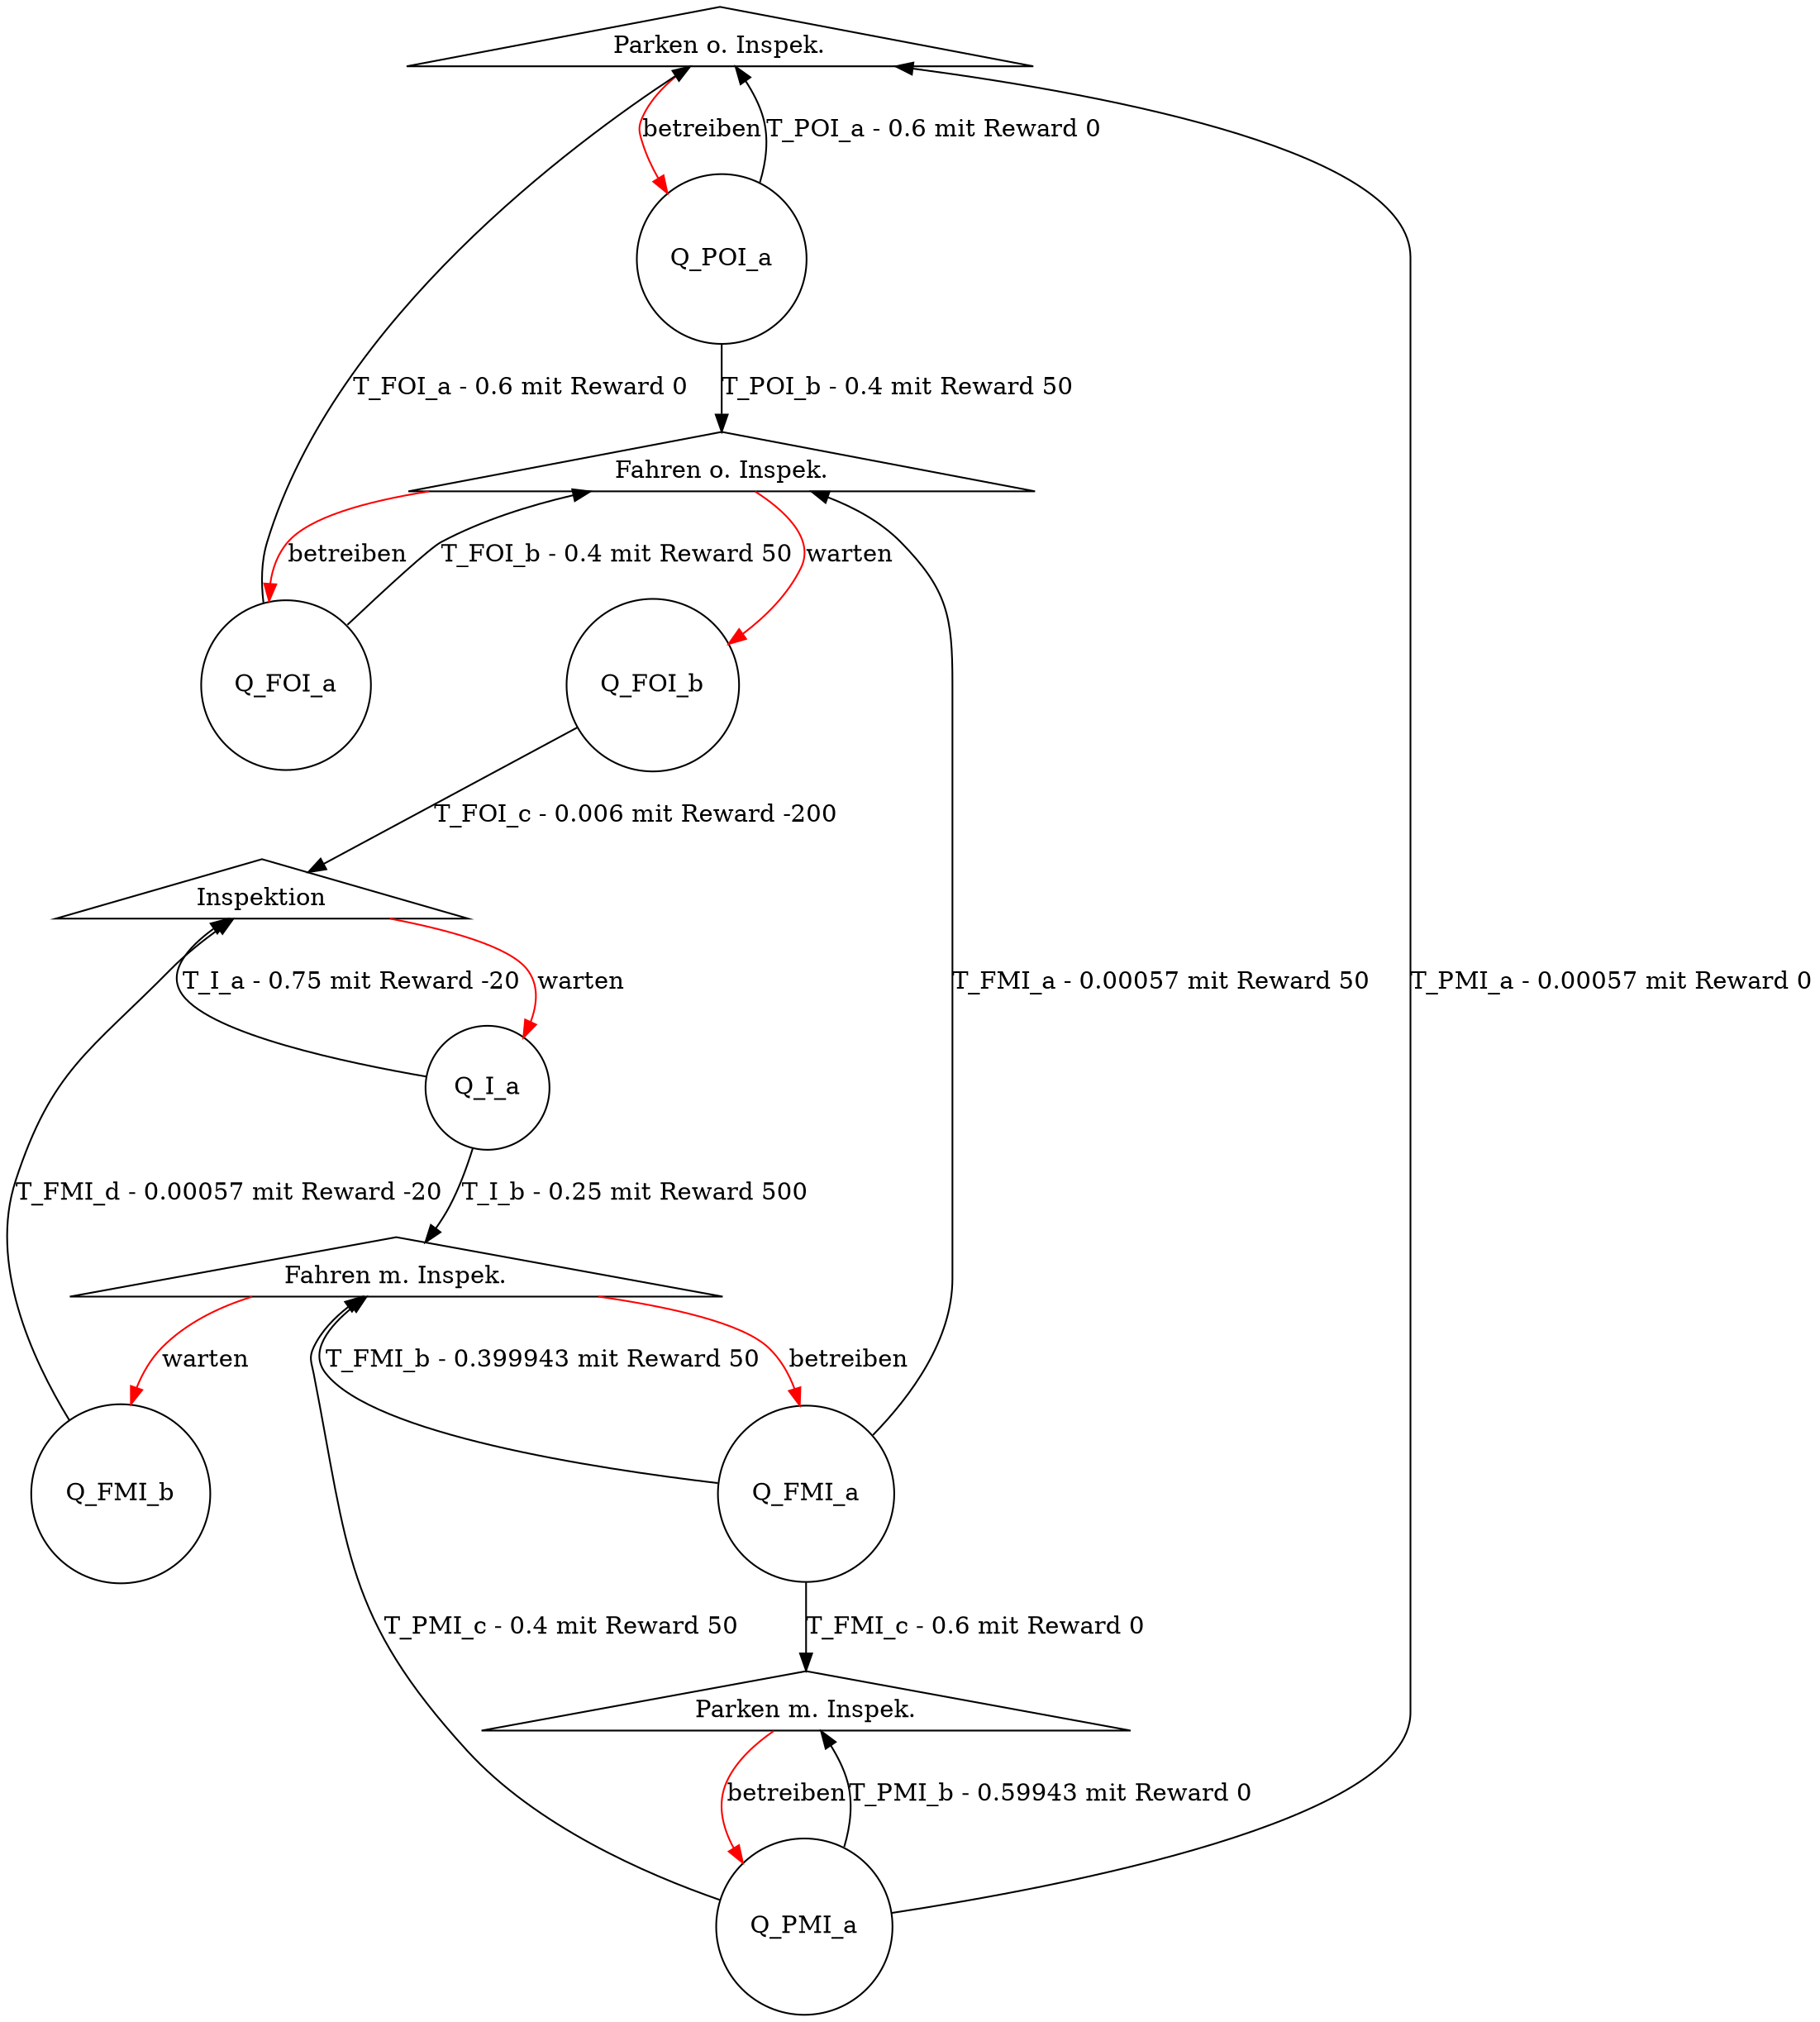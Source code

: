 digraph "Graph" {
	"Parken o. Inspek." [shape=triangle]
	"Parken m. Inspek." [shape=triangle]
	"Fahren o. Inspek." [shape=triangle]
	"Fahren m. Inspek." [shape=triangle]
	Inspektion [shape=triangle]
	Q_POI_a [shape=circle]
	"Parken o. Inspek." -> Q_POI_a [label=betreiben color=red]
	Q_FOI_a [shape=circle]
	"Fahren o. Inspek." -> Q_FOI_a [label=betreiben color=red]
	Q_FOI_b [shape=circle]
	"Fahren o. Inspek." -> Q_FOI_b [label=warten color=red]
	Q_I_a [shape=circle]
	Inspektion -> Q_I_a [label=warten color=red]
	Q_FMI_a [shape=circle]
	"Fahren m. Inspek." -> Q_FMI_a [label=betreiben color=red]
	Q_FMI_b [shape=circle]
	"Fahren m. Inspek." -> Q_FMI_b [label=warten color=red]
	Q_PMI_a [shape=circle]
	"Parken m. Inspek." -> Q_PMI_a [label=betreiben color=red]
	Q_POI_a -> "Parken o. Inspek." [label="T_POI_a - 0.6 mit Reward 0"]
	Q_POI_a -> "Fahren o. Inspek." [label="T_POI_b - 0.4 mit Reward 50"]
	Q_FOI_a -> "Parken o. Inspek." [label="T_FOI_a - 0.6 mit Reward 0"]
	Q_FOI_a -> "Fahren o. Inspek." [label="T_FOI_b - 0.4 mit Reward 50"]
	Q_FOI_b -> Inspektion [label="T_FOI_c - 0.006 mit Reward -200"]
	Q_I_a -> Inspektion [label="T_I_a - 0.75 mit Reward -20"]
	Q_I_a -> "Fahren m. Inspek." [label="T_I_b - 0.25 mit Reward 500"]
	Q_FMI_a -> "Fahren o. Inspek." [label="T_FMI_a - 0.00057 mit Reward 50"]
	Q_FMI_a -> "Fahren m. Inspek." [label="T_FMI_b - 0.399943 mit Reward 50"]
	Q_FMI_a -> "Parken m. Inspek." [label="T_FMI_c - 0.6 mit Reward 0"]
	Q_FMI_b -> Inspektion [label="T_FMI_d - 0.00057 mit Reward -20"]
	Q_PMI_a -> "Parken o. Inspek." [label="T_PMI_a - 0.00057 mit Reward 0"]
	Q_PMI_a -> "Parken m. Inspek." [label="T_PMI_b - 0.59943 mit Reward 0"]
	Q_PMI_a -> "Fahren m. Inspek." [label="T_PMI_c - 0.4 mit Reward 50"]
}
